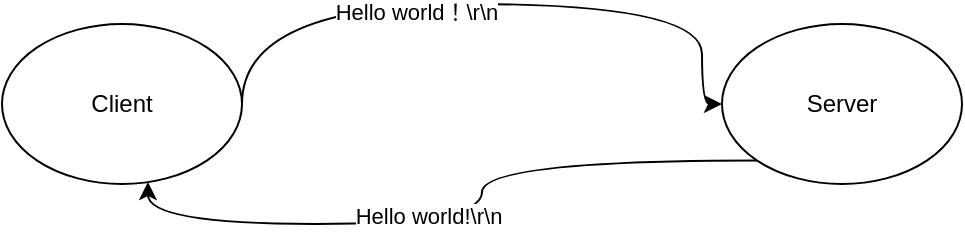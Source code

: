 <mxfile version="21.4.0" type="device" pages="3">
  <diagram name="echo" id="u0nFk9ajzU8YdCdiPXos">
    <mxGraphModel dx="954" dy="727" grid="0" gridSize="10" guides="1" tooltips="1" connect="1" arrows="1" fold="1" page="1" pageScale="1" pageWidth="827" pageHeight="1169" background="#FFFFFF" math="0" shadow="0">
      <root>
        <mxCell id="0" />
        <mxCell id="1" parent="0" />
        <mxCell id="jul2Lb92vZjvEFnkFAvS-4" style="edgeStyle=orthogonalEdgeStyle;curved=1;rounded=0;orthogonalLoop=1;jettySize=auto;html=1;exitX=1;exitY=0.5;exitDx=0;exitDy=0;entryX=0;entryY=0.5;entryDx=0;entryDy=0;" edge="1" parent="1" source="jul2Lb92vZjvEFnkFAvS-1" target="jul2Lb92vZjvEFnkFAvS-2">
          <mxGeometry relative="1" as="geometry">
            <Array as="points">
              <mxPoint x="190" y="150" />
              <mxPoint x="420" y="150" />
            </Array>
          </mxGeometry>
        </mxCell>
        <mxCell id="jul2Lb92vZjvEFnkFAvS-6" value="Hello world！\r\n" style="edgeLabel;html=1;align=center;verticalAlign=middle;resizable=0;points=[];" vertex="1" connectable="0" parent="jul2Lb92vZjvEFnkFAvS-4">
          <mxGeometry x="-0.194" y="-4" relative="1" as="geometry">
            <mxPoint as="offset" />
          </mxGeometry>
        </mxCell>
        <mxCell id="jul2Lb92vZjvEFnkFAvS-1" value="Client" style="ellipse;whiteSpace=wrap;html=1;" vertex="1" parent="1">
          <mxGeometry x="70" y="160" width="120" height="80" as="geometry" />
        </mxCell>
        <mxCell id="jul2Lb92vZjvEFnkFAvS-5" style="edgeStyle=orthogonalEdgeStyle;curved=1;rounded=0;orthogonalLoop=1;jettySize=auto;html=1;exitX=0;exitY=1;exitDx=0;exitDy=0;entryX=0.608;entryY=0.988;entryDx=0;entryDy=0;entryPerimeter=0;" edge="1" parent="1" source="jul2Lb92vZjvEFnkFAvS-2" target="jul2Lb92vZjvEFnkFAvS-1">
          <mxGeometry relative="1" as="geometry" />
        </mxCell>
        <mxCell id="jul2Lb92vZjvEFnkFAvS-7" value="Hello world!\r\n" style="edgeLabel;html=1;align=center;verticalAlign=middle;resizable=0;points=[];" vertex="1" connectable="0" parent="jul2Lb92vZjvEFnkFAvS-5">
          <mxGeometry x="0.104" y="-4" relative="1" as="geometry">
            <mxPoint as="offset" />
          </mxGeometry>
        </mxCell>
        <mxCell id="jul2Lb92vZjvEFnkFAvS-2" value="Server" style="ellipse;whiteSpace=wrap;html=1;" vertex="1" parent="1">
          <mxGeometry x="430" y="160" width="120" height="80" as="geometry" />
        </mxCell>
      </root>
    </mxGraphModel>
  </diagram>
  <diagram id="vMOxtD8OyXsPhvIvMGFO" name="eproxy框架">
    <mxGraphModel dx="954" dy="727" grid="0" gridSize="10" guides="1" tooltips="1" connect="1" arrows="1" fold="1" page="1" pageScale="1" pageWidth="827" pageHeight="1169" math="0" shadow="0">
      <root>
        <mxCell id="0" />
        <mxCell id="1" parent="0" />
        <mxCell id="JliHdUPB75bK5WCbweYP-6" style="edgeStyle=orthogonalEdgeStyle;curved=1;rounded=0;orthogonalLoop=1;jettySize=auto;html=1;entryX=0;entryY=0.5;entryDx=0;entryDy=0;" edge="1" parent="1" source="JliHdUPB75bK5WCbweYP-1" target="JliHdUPB75bK5WCbweYP-2">
          <mxGeometry relative="1" as="geometry" />
        </mxCell>
        <mxCell id="JliHdUPB75bK5WCbweYP-1" value="App" style="ellipse;whiteSpace=wrap;html=1;" vertex="1" parent="1">
          <mxGeometry x="145" y="156" width="120" height="80" as="geometry" />
        </mxCell>
        <mxCell id="JliHdUPB75bK5WCbweYP-5" style="edgeStyle=orthogonalEdgeStyle;curved=1;rounded=0;orthogonalLoop=1;jettySize=auto;html=1;entryX=0.457;entryY=0;entryDx=0;entryDy=0;entryPerimeter=0;" edge="1" parent="1" source="JliHdUPB75bK5WCbweYP-2" target="JliHdUPB75bK5WCbweYP-3">
          <mxGeometry relative="1" as="geometry" />
        </mxCell>
        <mxCell id="JliHdUPB75bK5WCbweYP-8" style="edgeStyle=orthogonalEdgeStyle;curved=1;rounded=0;orthogonalLoop=1;jettySize=auto;html=1;exitX=0.5;exitY=1;exitDx=0;exitDy=0;" edge="1" parent="1" source="JliHdUPB75bK5WCbweYP-2" target="JliHdUPB75bK5WCbweYP-7">
          <mxGeometry relative="1" as="geometry" />
        </mxCell>
        <mxCell id="JliHdUPB75bK5WCbweYP-11" style="edgeStyle=orthogonalEdgeStyle;curved=1;rounded=0;orthogonalLoop=1;jettySize=auto;html=1;entryX=0;entryY=0.5;entryDx=0;entryDy=0;" edge="1" parent="1" source="JliHdUPB75bK5WCbweYP-2" target="JliHdUPB75bK5WCbweYP-10">
          <mxGeometry relative="1" as="geometry" />
        </mxCell>
        <mxCell id="JliHdUPB75bK5WCbweYP-13" value="" style="edgeStyle=orthogonalEdgeStyle;curved=1;rounded=0;orthogonalLoop=1;jettySize=auto;html=1;" edge="1" parent="1" source="JliHdUPB75bK5WCbweYP-2" target="JliHdUPB75bK5WCbweYP-12">
          <mxGeometry relative="1" as="geometry" />
        </mxCell>
        <mxCell id="jLct7Q67KVfgyLTGEYoQ-2" style="edgeStyle=orthogonalEdgeStyle;curved=1;rounded=0;orthogonalLoop=1;jettySize=auto;html=1;exitX=0;exitY=1;exitDx=0;exitDy=0;entryX=0.5;entryY=0;entryDx=0;entryDy=0;" edge="1" parent="1" source="JliHdUPB75bK5WCbweYP-2" target="jLct7Q67KVfgyLTGEYoQ-1">
          <mxGeometry relative="1" as="geometry" />
        </mxCell>
        <mxCell id="JliHdUPB75bK5WCbweYP-2" value="eproxy" style="ellipse;whiteSpace=wrap;html=1;" vertex="1" parent="1">
          <mxGeometry x="394" y="150" width="120" height="71" as="geometry" />
        </mxCell>
        <mxCell id="JliHdUPB75bK5WCbweYP-3" value="动态配置启动的端口&lt;br&gt;对应的域名，端口转发到目标机器" style="ellipse;whiteSpace=wrap;html=1;align=left;" vertex="1" parent="1">
          <mxGeometry x="348" y="319" width="197" height="75" as="geometry" />
        </mxCell>
        <mxCell id="JliHdUPB75bK5WCbweYP-15" style="edgeStyle=orthogonalEdgeStyle;curved=1;rounded=0;orthogonalLoop=1;jettySize=auto;html=1;entryX=0.65;entryY=0.017;entryDx=0;entryDy=0;entryPerimeter=0;" edge="1" parent="1" source="JliHdUPB75bK5WCbweYP-7" target="JliHdUPB75bK5WCbweYP-14">
          <mxGeometry relative="1" as="geometry" />
        </mxCell>
        <mxCell id="JliHdUPB75bK5WCbweYP-16" value="native code" style="edgeLabel;html=1;align=center;verticalAlign=middle;resizable=0;points=[];" vertex="1" connectable="0" parent="JliHdUPB75bK5WCbweYP-15">
          <mxGeometry x="-0.203" relative="1" as="geometry">
            <mxPoint as="offset" />
          </mxGeometry>
        </mxCell>
        <mxCell id="JliHdUPB75bK5WCbweYP-7" value="根据域名实时产生一个ssl握手的证书" style="ellipse;whiteSpace=wrap;html=1;" vertex="1" parent="1">
          <mxGeometry x="545" y="249" width="120" height="80" as="geometry" />
        </mxCell>
        <mxCell id="JliHdUPB75bK5WCbweYP-10" value="通道建立后对数据进行hooks，hooks的实现可以通过Web Ui编写代码实现" style="rounded=1;whiteSpace=wrap;html=1;align=left;" vertex="1" parent="1">
          <mxGeometry x="578" y="143" width="120" height="60" as="geometry" />
        </mxCell>
        <mxCell id="JliHdUPB75bK5WCbweYP-12" value="提供一个方法获取eproxy根证书的方法" style="ellipse;whiteSpace=wrap;html=1;align=center;" vertex="1" parent="1">
          <mxGeometry x="422" y="31" width="104" height="80" as="geometry" />
        </mxCell>
        <mxCell id="JliHdUPB75bK5WCbweYP-14" value="使用rust产生生成证书的方法" style="rounded=1;whiteSpace=wrap;html=1;align=left;" vertex="1" parent="1">
          <mxGeometry x="598" y="375" width="120" height="60" as="geometry" />
        </mxCell>
        <mxCell id="jLct7Q67KVfgyLTGEYoQ-1" value="对请求和返回的数据实现订阅发布机制" style="ellipse;whiteSpace=wrap;html=1;" vertex="1" parent="1">
          <mxGeometry x="161" y="360" width="120" height="80" as="geometry" />
        </mxCell>
        <mxCell id="jLct7Q67KVfgyLTGEYoQ-7" style="edgeStyle=orthogonalEdgeStyle;curved=1;rounded=0;orthogonalLoop=1;jettySize=auto;html=1;entryX=0;entryY=0.5;entryDx=0;entryDy=0;" edge="1" parent="1" source="jLct7Q67KVfgyLTGEYoQ-3" target="jLct7Q67KVfgyLTGEYoQ-4">
          <mxGeometry relative="1" as="geometry" />
        </mxCell>
        <mxCell id="jLct7Q67KVfgyLTGEYoQ-3" value="eproxy数据" style="ellipse;whiteSpace=wrap;html=1;" vertex="1" parent="1">
          <mxGeometry x="51" y="531" width="89" height="80" as="geometry" />
        </mxCell>
        <mxCell id="jLct7Q67KVfgyLTGEYoQ-6" style="edgeStyle=orthogonalEdgeStyle;curved=1;rounded=0;orthogonalLoop=1;jettySize=auto;html=1;entryX=0;entryY=0.5;entryDx=0;entryDy=0;" edge="1" parent="1" source="jLct7Q67KVfgyLTGEYoQ-4" target="jLct7Q67KVfgyLTGEYoQ-5">
          <mxGeometry relative="1" as="geometry" />
        </mxCell>
        <mxCell id="jLct7Q67KVfgyLTGEYoQ-9" style="edgeStyle=orthogonalEdgeStyle;curved=1;rounded=0;orthogonalLoop=1;jettySize=auto;html=1;entryX=0.5;entryY=0;entryDx=0;entryDy=0;" edge="1" parent="1" source="jLct7Q67KVfgyLTGEYoQ-4" target="jLct7Q67KVfgyLTGEYoQ-8">
          <mxGeometry relative="1" as="geometry" />
        </mxCell>
        <mxCell id="jLct7Q67KVfgyLTGEYoQ-10" value="get" style="edgeLabel;html=1;align=center;verticalAlign=middle;resizable=0;points=[];" vertex="1" connectable="0" parent="jLct7Q67KVfgyLTGEYoQ-9">
          <mxGeometry x="-0.349" y="4" relative="1" as="geometry">
            <mxPoint as="offset" />
          </mxGeometry>
        </mxCell>
        <mxCell id="jLct7Q67KVfgyLTGEYoQ-4" value="socket数据管理进程存储最新的200条会话" style="ellipse;whiteSpace=wrap;html=1;" vertex="1" parent="1">
          <mxGeometry x="191" y="477" width="157" height="83" as="geometry" />
        </mxCell>
        <mxCell id="jLct7Q67KVfgyLTGEYoQ-5" value="请求和返回的数据流" style="ellipse;whiteSpace=wrap;html=1;" vertex="1" parent="1">
          <mxGeometry x="433" y="526" width="120" height="80" as="geometry" />
        </mxCell>
        <mxCell id="jLct7Q67KVfgyLTGEYoQ-8" value="UI上线从数据管理进程获取数据，主要获取上线后的数据" style="ellipse;whiteSpace=wrap;html=1;" vertex="1" parent="1">
          <mxGeometry x="235" y="639" width="120" height="80" as="geometry" />
        </mxCell>
        <mxCell id="jLct7Q67KVfgyLTGEYoQ-13" style="edgeStyle=orthogonalEdgeStyle;curved=1;rounded=0;orthogonalLoop=1;jettySize=auto;html=1;exitX=1;exitY=0.5;exitDx=0;exitDy=0;entryX=0;entryY=0.5;entryDx=0;entryDy=0;" edge="1" parent="1" source="jLct7Q67KVfgyLTGEYoQ-11" target="jLct7Q67KVfgyLTGEYoQ-12">
          <mxGeometry relative="1" as="geometry" />
        </mxCell>
        <mxCell id="jLct7Q67KVfgyLTGEYoQ-11" value="左边的socket切换" style="ellipse;whiteSpace=wrap;html=1;" vertex="1" parent="1">
          <mxGeometry x="61" y="740" width="120" height="80" as="geometry" />
        </mxCell>
        <mxCell id="jLct7Q67KVfgyLTGEYoQ-12" value="从socket管理进程获取已经存在的数据并订阅新生成的body数据" style="rounded=0;whiteSpace=wrap;html=1;" vertex="1" parent="1">
          <mxGeometry x="355" y="742" width="120" height="60" as="geometry" />
        </mxCell>
      </root>
    </mxGraphModel>
  </diagram>
  <diagram id="wm7am8boh5IMWn_8vXjh" name="数据处理流程图">
    <mxGraphModel dx="954" dy="727" grid="0" gridSize="10" guides="1" tooltips="1" connect="1" arrows="1" fold="1" page="1" pageScale="1" pageWidth="827" pageHeight="1169" math="0" shadow="0">
      <root>
        <mxCell id="0" />
        <mxCell id="1" parent="0" />
        <mxCell id="lJmvmkMHCiuke2y5DLza-5" style="edgeStyle=orthogonalEdgeStyle;curved=1;rounded=0;orthogonalLoop=1;jettySize=auto;html=1;exitX=0.5;exitY=1;exitDx=0;exitDy=0;" edge="1" parent="1" source="lJmvmkMHCiuke2y5DLza-3" target="lJmvmkMHCiuke2y5DLza-4">
          <mxGeometry relative="1" as="geometry" />
        </mxCell>
        <mxCell id="lJmvmkMHCiuke2y5DLza-3" value="UI上线" style="ellipse;whiteSpace=wrap;html=1;aspect=fixed;" vertex="1" parent="1">
          <mxGeometry x="85" y="47" width="80" height="80" as="geometry" />
        </mxCell>
        <mxCell id="lJmvmkMHCiuke2y5DLza-8" style="edgeStyle=orthogonalEdgeStyle;curved=1;rounded=0;orthogonalLoop=1;jettySize=auto;html=1;exitX=0.5;exitY=1;exitDx=0;exitDy=0;entryX=0.5;entryY=0;entryDx=0;entryDy=0;" edge="1" parent="1" source="lJmvmkMHCiuke2y5DLza-4" target="lJmvmkMHCiuke2y5DLza-6">
          <mxGeometry relative="1" as="geometry" />
        </mxCell>
        <mxCell id="lJmvmkMHCiuke2y5DLza-4" value="从管理进程获取上线后的会话数据" style="rounded=0;whiteSpace=wrap;html=1;" vertex="1" parent="1">
          <mxGeometry x="65" y="167" width="120" height="60" as="geometry" />
        </mxCell>
        <mxCell id="lJmvmkMHCiuke2y5DLza-10" style="edgeStyle=orthogonalEdgeStyle;curved=1;rounded=0;orthogonalLoop=1;jettySize=auto;html=1;entryX=0.5;entryY=0;entryDx=0;entryDy=0;" edge="1" parent="1" source="lJmvmkMHCiuke2y5DLza-6" target="lJmvmkMHCiuke2y5DLza-9">
          <mxGeometry relative="1" as="geometry" />
        </mxCell>
        <mxCell id="lJmvmkMHCiuke2y5DLza-6" value="UI切换会话" style="rounded=0;whiteSpace=wrap;html=1;" vertex="1" parent="1">
          <mxGeometry x="69" y="267" width="120" height="60" as="geometry" />
        </mxCell>
        <mxCell id="lJmvmkMHCiuke2y5DLza-12" style="edgeStyle=orthogonalEdgeStyle;curved=1;rounded=0;orthogonalLoop=1;jettySize=auto;html=1;exitX=0.5;exitY=1;exitDx=0;exitDy=0;entryX=0.5;entryY=0;entryDx=0;entryDy=0;" edge="1" parent="1" source="lJmvmkMHCiuke2y5DLza-9" target="lJmvmkMHCiuke2y5DLza-11">
          <mxGeometry relative="1" as="geometry" />
        </mxCell>
        <mxCell id="lJmvmkMHCiuke2y5DLza-9" value="从管理进程获取某个会话的数据，并订阅当前会话" style="rounded=0;whiteSpace=wrap;html=1;" vertex="1" parent="1">
          <mxGeometry x="65" y="367" width="120" height="60" as="geometry" />
        </mxCell>
        <mxCell id="lJmvmkMHCiuke2y5DLza-11" value="结束" style="ellipse;whiteSpace=wrap;html=1;aspect=fixed;" vertex="1" parent="1">
          <mxGeometry x="76" y="481" width="80" height="80" as="geometry" />
        </mxCell>
      </root>
    </mxGraphModel>
  </diagram>
</mxfile>
